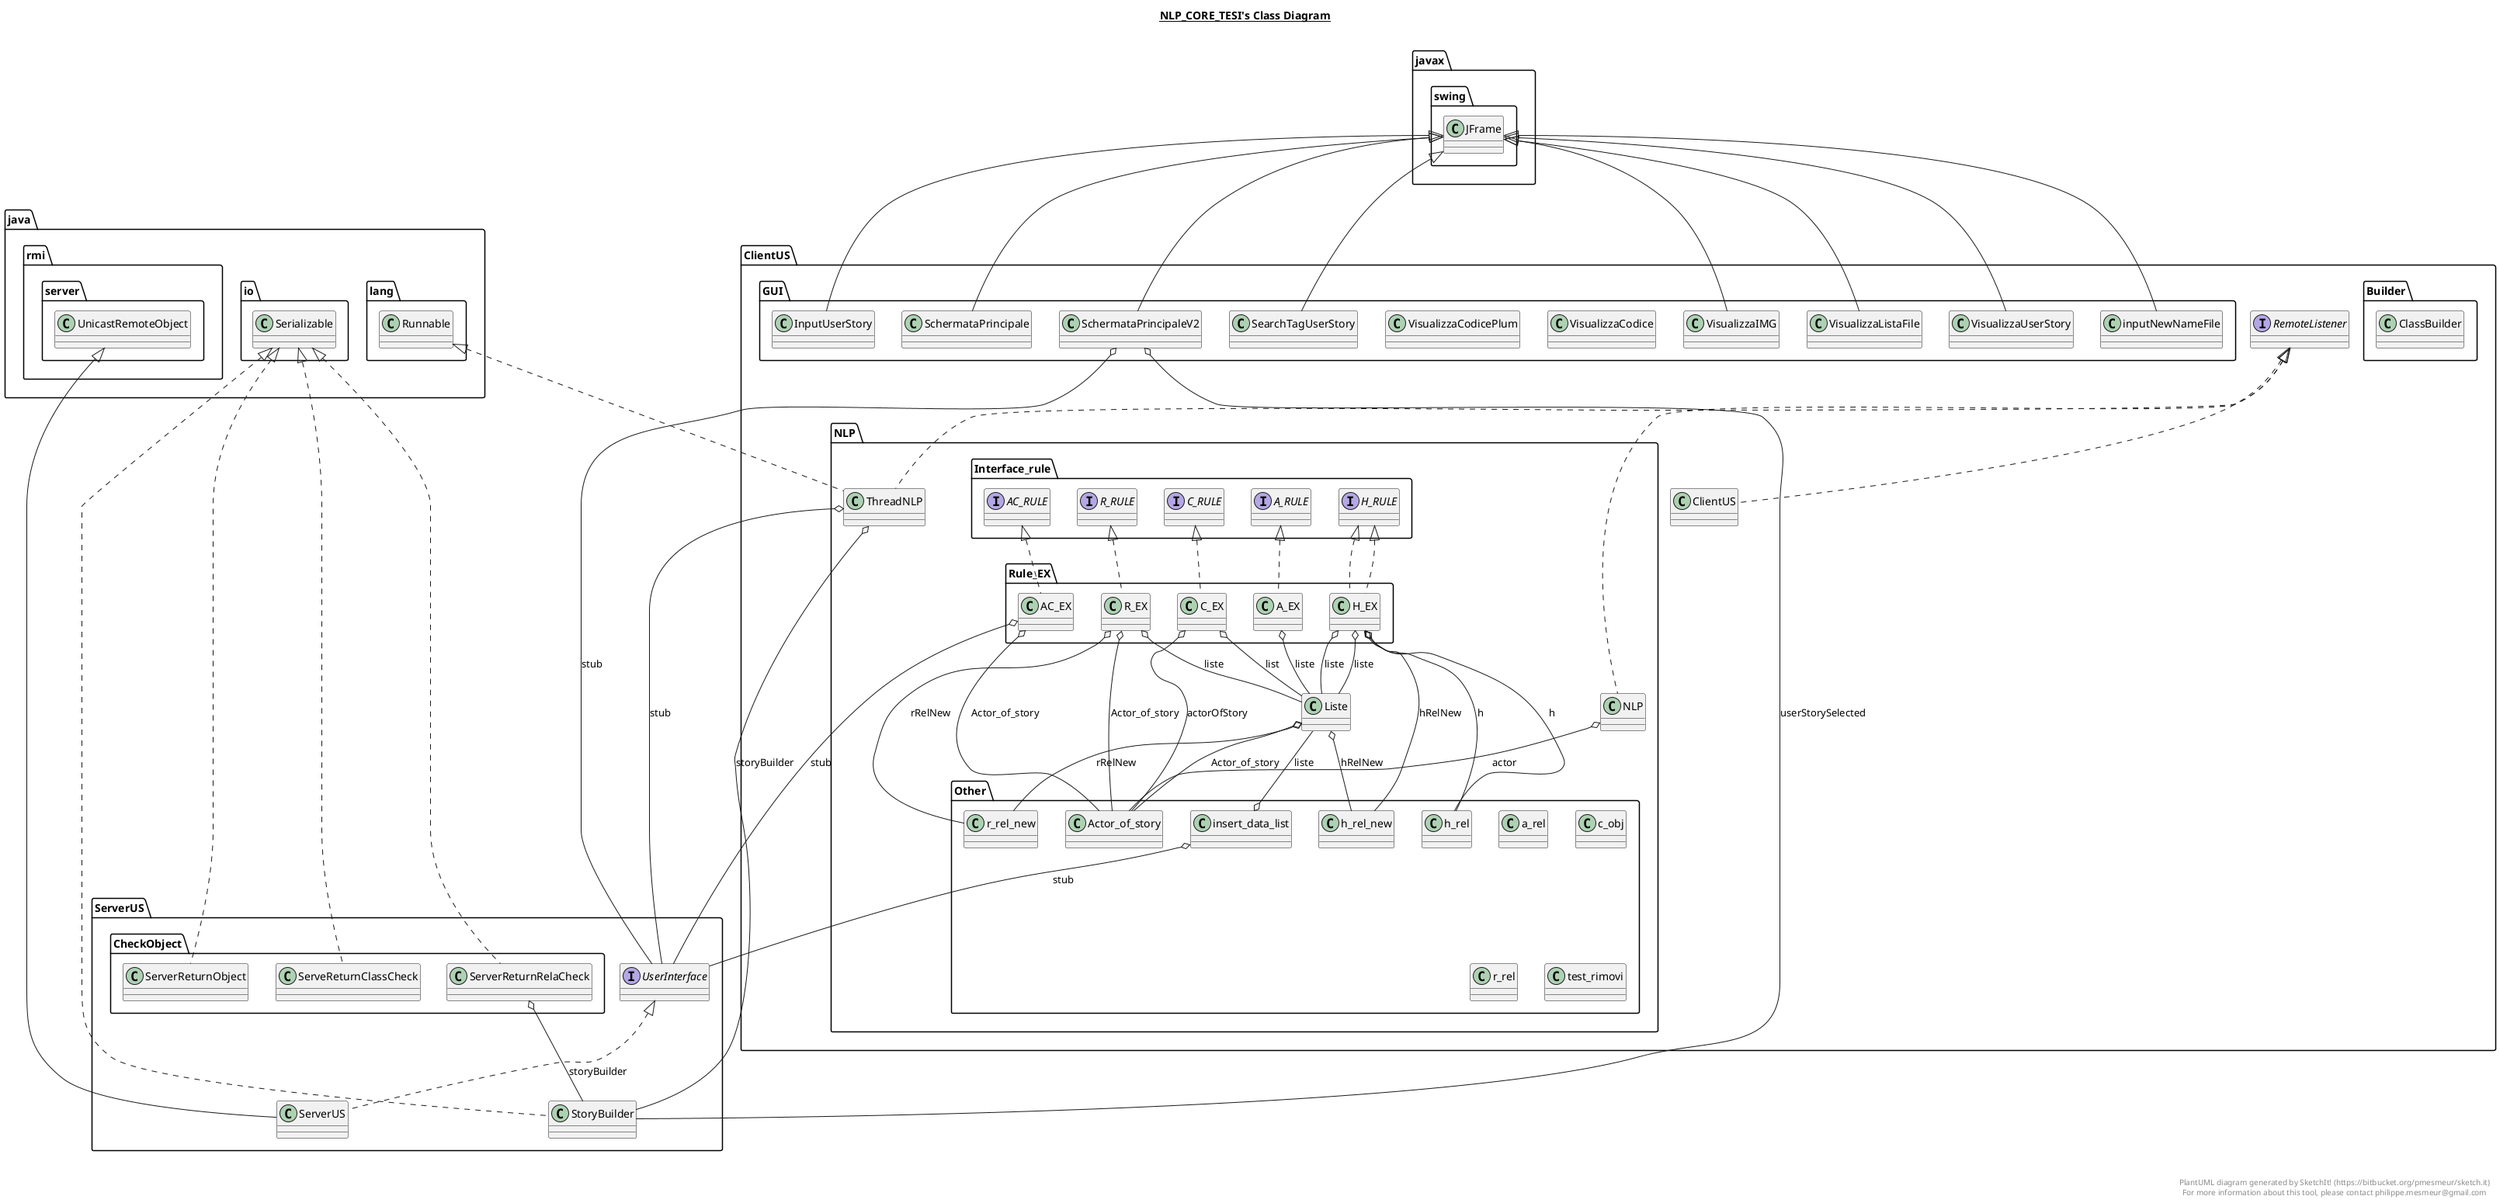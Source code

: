 @startuml

title __NLP_CORE_TESI's Class Diagram__\n

  namespace ClientUS {
    namespace Builder {
      class ClientUS.Builder.ClassBuilder {
      }
    }
  }
  

  namespace ClientUS {
    class ClientUS.ClientUS {
    }
  }
  

  namespace ClientUS {
    namespace GUI {
      class ClientUS.GUI.InputUserStory {
      }
    }
  }
  

  namespace ClientUS {
    namespace GUI {
      class ClientUS.GUI.SchermataPrincipale {
      }
    }
  }
  

  namespace ClientUS {
    namespace GUI {
      class ClientUS.GUI.SchermataPrincipaleV2 {
      }
    }
  }
  

  namespace ClientUS {
    namespace GUI {
      class ClientUS.GUI.SearchTagUserStory {
      }
    }
  }
  

  namespace ClientUS {
    namespace GUI {
      class ClientUS.GUI.VisualizzaCodice {
      }
    }
  }
  

  namespace ClientUS {
    namespace GUI {
      class ClientUS.GUI.VisualizzaCodicePlum {
      }
    }
  }
  

  namespace ClientUS {
    namespace GUI {
      class ClientUS.GUI.VisualizzaIMG {
      }
    }
  }
  

  namespace ClientUS {
    namespace GUI {
      class ClientUS.GUI.VisualizzaListaFile {
      }
    }
  }
  

  namespace ClientUS {
    namespace GUI {
      class ClientUS.GUI.VisualizzaUserStory {
      }
    }
  }
  

  namespace ClientUS {
    namespace GUI {
      class ClientUS.GUI.inputNewNameFile {
      }
    }
  }
  

  namespace ClientUS {
    namespace NLP {
      namespace Interface_rule {
        interface ClientUS.NLP.Interface_rule.AC_RULE {
        }
      }
    }
  }
  

  namespace ClientUS {
    namespace NLP {
      namespace Interface_rule {
        interface ClientUS.NLP.Interface_rule.A_RULE {
        }
      }
    }
  }
  

  namespace ClientUS {
    namespace NLP {
      namespace Interface_rule {
        interface ClientUS.NLP.Interface_rule.C_RULE {
        }
      }
    }
  }
  

  namespace ClientUS {
    namespace NLP {
      namespace Interface_rule {
        interface ClientUS.NLP.Interface_rule.H_RULE {
        }
      }
    }
  }
  

  namespace ClientUS {
    namespace NLP {
      namespace Interface_rule {
        interface ClientUS.NLP.Interface_rule.R_RULE {
        }
      }
    }
  }
  

  namespace ClientUS {
    namespace NLP {
      class ClientUS.NLP.Liste {
      }
    }
  }
  

  namespace ClientUS {
    namespace NLP {
      class ClientUS.NLP.NLP {
      }
    }
  }
  

  namespace ClientUS {
    namespace NLP {
      namespace Other {
        class ClientUS.NLP.Other.Actor_of_story {
        }
      }
    }
  }
  

  namespace ClientUS {
    namespace NLP {
      namespace Other {
        class ClientUS.NLP.Other.a_rel {
        }
      }
    }
  }
  

  namespace ClientUS {
    namespace NLP {
      namespace Other {
        class ClientUS.NLP.Other.c_obj {
        }
      }
    }
  }
  

  namespace ClientUS {
    namespace NLP {
      namespace Other {
        class ClientUS.NLP.Other.h_rel {
        }
      }
    }
  }
  

  namespace ClientUS {
    namespace NLP {
      namespace Other {
        class ClientUS.NLP.Other.h_rel_new {
        }
      }
    }
  }
  

  namespace ClientUS {
    namespace NLP {
      namespace Other {
        class ClientUS.NLP.Other.insert_data_list {
        }
      }
    }
  }
  

  namespace ClientUS {
    namespace NLP {
      namespace Other {
        class ClientUS.NLP.Other.r_rel {
        }
      }
    }
  }
  

  namespace ClientUS {
    namespace NLP {
      namespace Other {
        class ClientUS.NLP.Other.r_rel_new {
        }
      }
    }
  }
  

  namespace ClientUS {
    namespace NLP {
      namespace Other {
        class ClientUS.NLP.Other.test_rimovi {
        }
      }
    }
  }
  

  namespace ClientUS {
    namespace NLP {
      namespace Rule_EX {
        class ClientUS.NLP.Rule_EX.AC_EX {
        }
      }
    }
  }
  

  namespace ClientUS {
    namespace NLP {
      namespace Rule_EX {
        class ClientUS.NLP.Rule_EX.A_EX {
        }
      }
    }
  }
  

  namespace ClientUS {
    namespace NLP {
      namespace Rule_EX {
        class ClientUS.NLP.Rule_EX.C_EX {
        }
      }
    }
  }
  

  namespace ClientUS {
    namespace NLP {
      namespace Rule_EX {
        class ClientUS.NLP.Rule_EX.H_EX {
        }
      }
    }
  }
  

  namespace ClientUS {
    namespace NLP {
      namespace Rule_EX {
        class ClientUS.NLP.Rule_EX.H_EX {
        }
      }
    }
  }
  

  namespace ClientUS {
    namespace NLP {
      namespace Rule_EX {
        class ClientUS.NLP.Rule_EX.R_EX {
        }
      }
    }
  }
  

  namespace ClientUS {
    namespace NLP {
      class ClientUS.NLP.ThreadNLP {
      }
    }
  }
  

  namespace ClientUS {
    interface ClientUS.RemoteListener {
    }
  }
  

  namespace ServerUS {
    namespace CheckObject {
      class ServerUS.CheckObject.ServeReturnClassCheck {
      }
    }
  }
  

  namespace ServerUS {
    namespace CheckObject {
      class ServerUS.CheckObject.ServerReturnObject {
      }
    }
  }
  

  namespace ServerUS {
    namespace CheckObject {
      class ServerUS.CheckObject.ServerReturnRelaCheck {
      }
    }
  }
  

  namespace ServerUS {
    class ServerUS.ServerUS {
    }
  }
  

  namespace ServerUS {
    class ServerUS.StoryBuilder {
    }
  }
  

  namespace ServerUS {
    interface ServerUS.UserInterface {
    }
  }
  

  ClientUS.ClientUS .up.|> ClientUS.RemoteListener
  ClientUS.GUI.InputUserStory -up-|> javax.swing.JFrame
  ClientUS.GUI.SchermataPrincipale -up-|> javax.swing.JFrame
  ClientUS.GUI.SchermataPrincipaleV2 -up-|> javax.swing.JFrame
  ClientUS.GUI.SchermataPrincipaleV2 o-- ServerUS.UserInterface : stub
  ClientUS.GUI.SchermataPrincipaleV2 o-- ServerUS.StoryBuilder : userStorySelected
  ClientUS.GUI.SearchTagUserStory -up-|> javax.swing.JFrame
  ClientUS.GUI.VisualizzaIMG -up-|> javax.swing.JFrame
  ClientUS.GUI.VisualizzaListaFile -up-|> javax.swing.JFrame
  ClientUS.GUI.VisualizzaUserStory -up-|> javax.swing.JFrame
  ClientUS.GUI.inputNewNameFile -up-|> javax.swing.JFrame
  ClientUS.NLP.Liste o-- ClientUS.NLP.Other.Actor_of_story : Actor_of_story
  ClientUS.NLP.Liste o-- ClientUS.NLP.Other.h_rel_new : hRelNew
  ClientUS.NLP.Liste o-- ClientUS.NLP.Other.r_rel_new : rRelNew
  ClientUS.NLP.NLP .up.|> ClientUS.RemoteListener
  ClientUS.NLP.NLP o-- ClientUS.NLP.Other.Actor_of_story : actor
  ClientUS.NLP.Other.insert_data_list o-- ClientUS.NLP.Liste : liste
  ClientUS.NLP.Other.insert_data_list o-- ServerUS.UserInterface : stub
  ClientUS.NLP.Rule_EX.AC_EX .up.|> ClientUS.NLP.Interface_rule.AC_RULE
  ClientUS.NLP.Rule_EX.AC_EX o-- ClientUS.NLP.Other.Actor_of_story : Actor_of_story
  ClientUS.NLP.Rule_EX.AC_EX o-- ServerUS.UserInterface : stub
  ClientUS.NLP.Rule_EX.A_EX .up.|> ClientUS.NLP.Interface_rule.A_RULE
  ClientUS.NLP.Rule_EX.A_EX o-- ClientUS.NLP.Liste : liste
  ClientUS.NLP.Rule_EX.C_EX .up.|> ClientUS.NLP.Interface_rule.C_RULE
  ClientUS.NLP.Rule_EX.C_EX o-- ClientUS.NLP.Other.Actor_of_story : actorOfStory
  ClientUS.NLP.Rule_EX.C_EX o-- ClientUS.NLP.Liste : list
  ClientUS.NLP.Rule_EX.H_EX .up.|> ClientUS.NLP.Interface_rule.H_RULE
  ClientUS.NLP.Rule_EX.H_EX o-- ClientUS.NLP.Other.h_rel : h
  ClientUS.NLP.Rule_EX.H_EX o-- ClientUS.NLP.Other.h_rel_new : hRelNew
  ClientUS.NLP.Rule_EX.H_EX o-- ClientUS.NLP.Liste : liste
  ClientUS.NLP.Rule_EX.H_EX .up.|> ClientUS.NLP.Interface_rule.H_RULE
  ClientUS.NLP.Rule_EX.H_EX o-- ClientUS.NLP.Other.h_rel : h
  ClientUS.NLP.Rule_EX.H_EX o-- ClientUS.NLP.Liste : liste
  ClientUS.NLP.Rule_EX.R_EX .up.|> ClientUS.NLP.Interface_rule.R_RULE
  ClientUS.NLP.Rule_EX.R_EX o-- ClientUS.NLP.Other.Actor_of_story : Actor_of_story
  ClientUS.NLP.Rule_EX.R_EX o-- ClientUS.NLP.Liste : liste
  ClientUS.NLP.Rule_EX.R_EX o-- ClientUS.NLP.Other.r_rel_new : rRelNew
  ClientUS.NLP.ThreadNLP .up.|> ClientUS.RemoteListener
  ClientUS.NLP.ThreadNLP .up.|> java.lang.Runnable
  ClientUS.NLP.ThreadNLP o-- ServerUS.StoryBuilder : storyBuilder
  ClientUS.NLP.ThreadNLP o-- ServerUS.UserInterface : stub
  ServerUS.CheckObject.ServeReturnClassCheck .up.|> java.io.Serializable
  ServerUS.CheckObject.ServerReturnObject .up.|> java.io.Serializable
  ServerUS.CheckObject.ServerReturnRelaCheck .up.|> java.io.Serializable
  ServerUS.CheckObject.ServerReturnRelaCheck o-- ServerUS.StoryBuilder : storyBuilder
  ServerUS.ServerUS .up.|> ServerUS.UserInterface
  ServerUS.ServerUS -up-|> java.rmi.server.UnicastRemoteObject
  ServerUS.StoryBuilder .up.|> java.io.Serializable


right footer


PlantUML diagram generated by SketchIt! (https://bitbucket.org/pmesmeur/sketch.it)
For more information about this tool, please contact philippe.mesmeur@gmail.com
endfooter

@enduml
